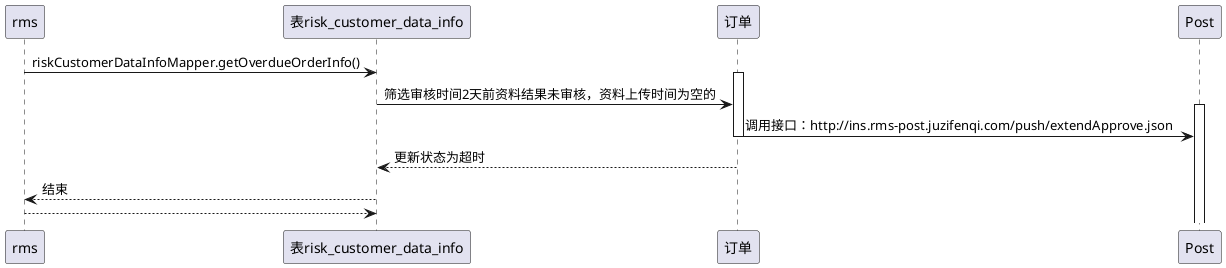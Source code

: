 @startuml RMS
rms -> 表risk_customer_data_info : riskCustomerDataInfoMapper.getOverdueOrderInfo()
activate 订单
表risk_customer_data_info -> 订单 : 筛选审核时间2天前资料结果未审核，资料上传时间为空的
activate Post
订单 -> Post : 调用接口：http://ins.rms-post.juzifenqi.com/push/extendApprove.json
deactivate 订单
订单 --> 表risk_customer_data_info: 更新状态为超时
deactivate 表risk_customer_data_info
表risk_customer_data_info --> rms: 结束
return
@enduml
